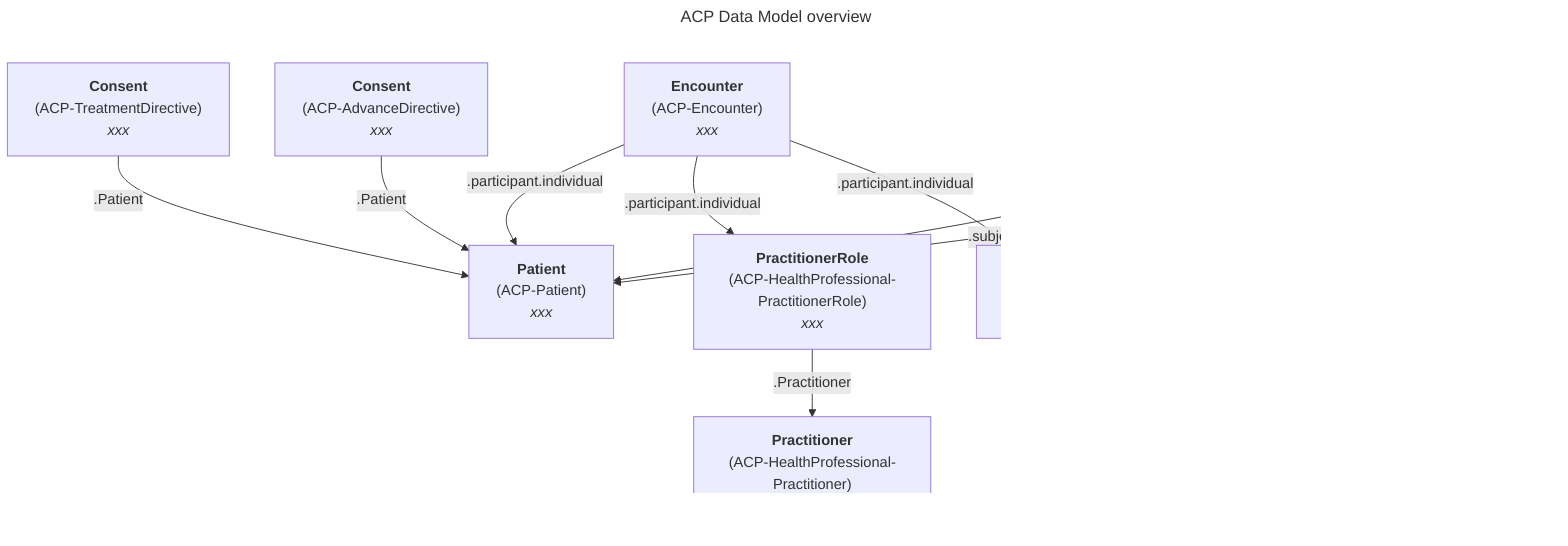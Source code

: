 ---
title: ACP Data Model overview
---
flowchart TB
    Encounter["`**Encounter**
        (ACP-Encounter)
       _xxx_`"]
    Patient["`**Patient**
        (ACP-Patient)
        _xxx_`"]
    ContactPerson["`**RelatedPerson**
        (ACP-ContactPerson)
        _xxx_`"]
    HealthProfessional-Practitioner["`**Practitioner**
        (ACP-HealthProfessional-Practitioner)
        _xxx_`"]
    HealthProfessional-PractitionerRole["`**PractitionerRole**
        (ACP-HealthProfessional-PractitionerRole)
        _xxx_`"]
    TreatmentDirective["`**Consent**
        (ACP-TreatmentDirective)
        _xxx_`"]
    AdvanceDirective["`**Consent**
        (ACP-AdvanceDirective)
        _xxx_`"]
    QuestionnaireResponse["`**QuestionnaireResponse**
        (ACP-QuestionnaireResponse)
        _xxx_`"]        
    MedicalDevice["`**DeviceUseStatement**
        (ACP-MedicalDevice)
        _xxx_`"]   
    MedicalDeviceProductICD["`**Device**
        (ACP-MedicalDeviceProductICD)
        _xxx_`"]   




    Encounter -- .participant.individual --> Patient
    Encounter -- .participant.individual --> HealthProfessional-PractitionerRole
    Encounter -- .participant.individual --> ContactPerson
    HealthProfessional-PractitionerRole -- .Practitioner --> HealthProfessional-Practitioner
    TreatmentDirective -- .Patient --> Patient
    AdvanceDirective -- .Patient --> Patient

    MedicalDevice -- .subject --> Patient
    MedicalDevice -- .device --> MedicalDeviceProductICD

    QuestionnaireResponse -- .subject --> Patient